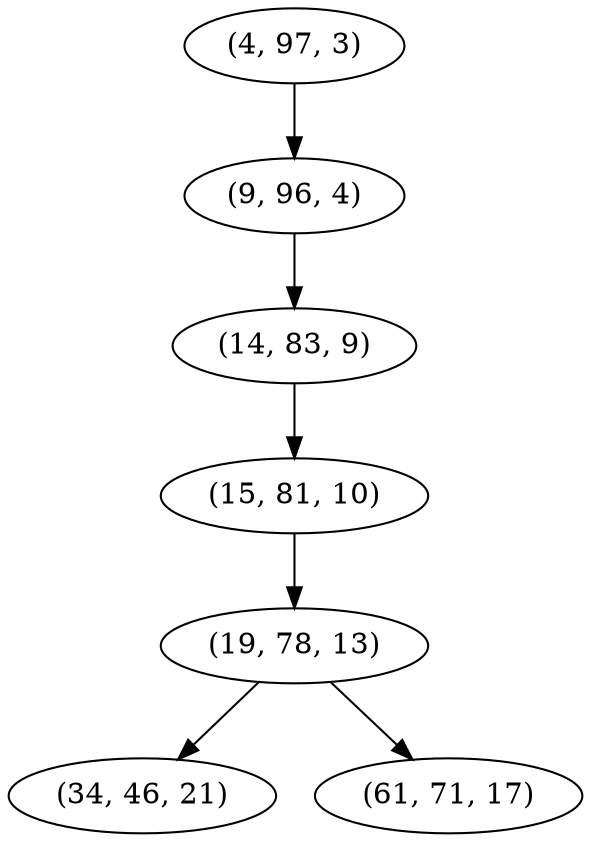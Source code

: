 digraph tree {
    "(4, 97, 3)";
    "(9, 96, 4)";
    "(14, 83, 9)";
    "(15, 81, 10)";
    "(19, 78, 13)";
    "(34, 46, 21)";
    "(61, 71, 17)";
    "(4, 97, 3)" -> "(9, 96, 4)";
    "(9, 96, 4)" -> "(14, 83, 9)";
    "(14, 83, 9)" -> "(15, 81, 10)";
    "(15, 81, 10)" -> "(19, 78, 13)";
    "(19, 78, 13)" -> "(34, 46, 21)";
    "(19, 78, 13)" -> "(61, 71, 17)";
}
